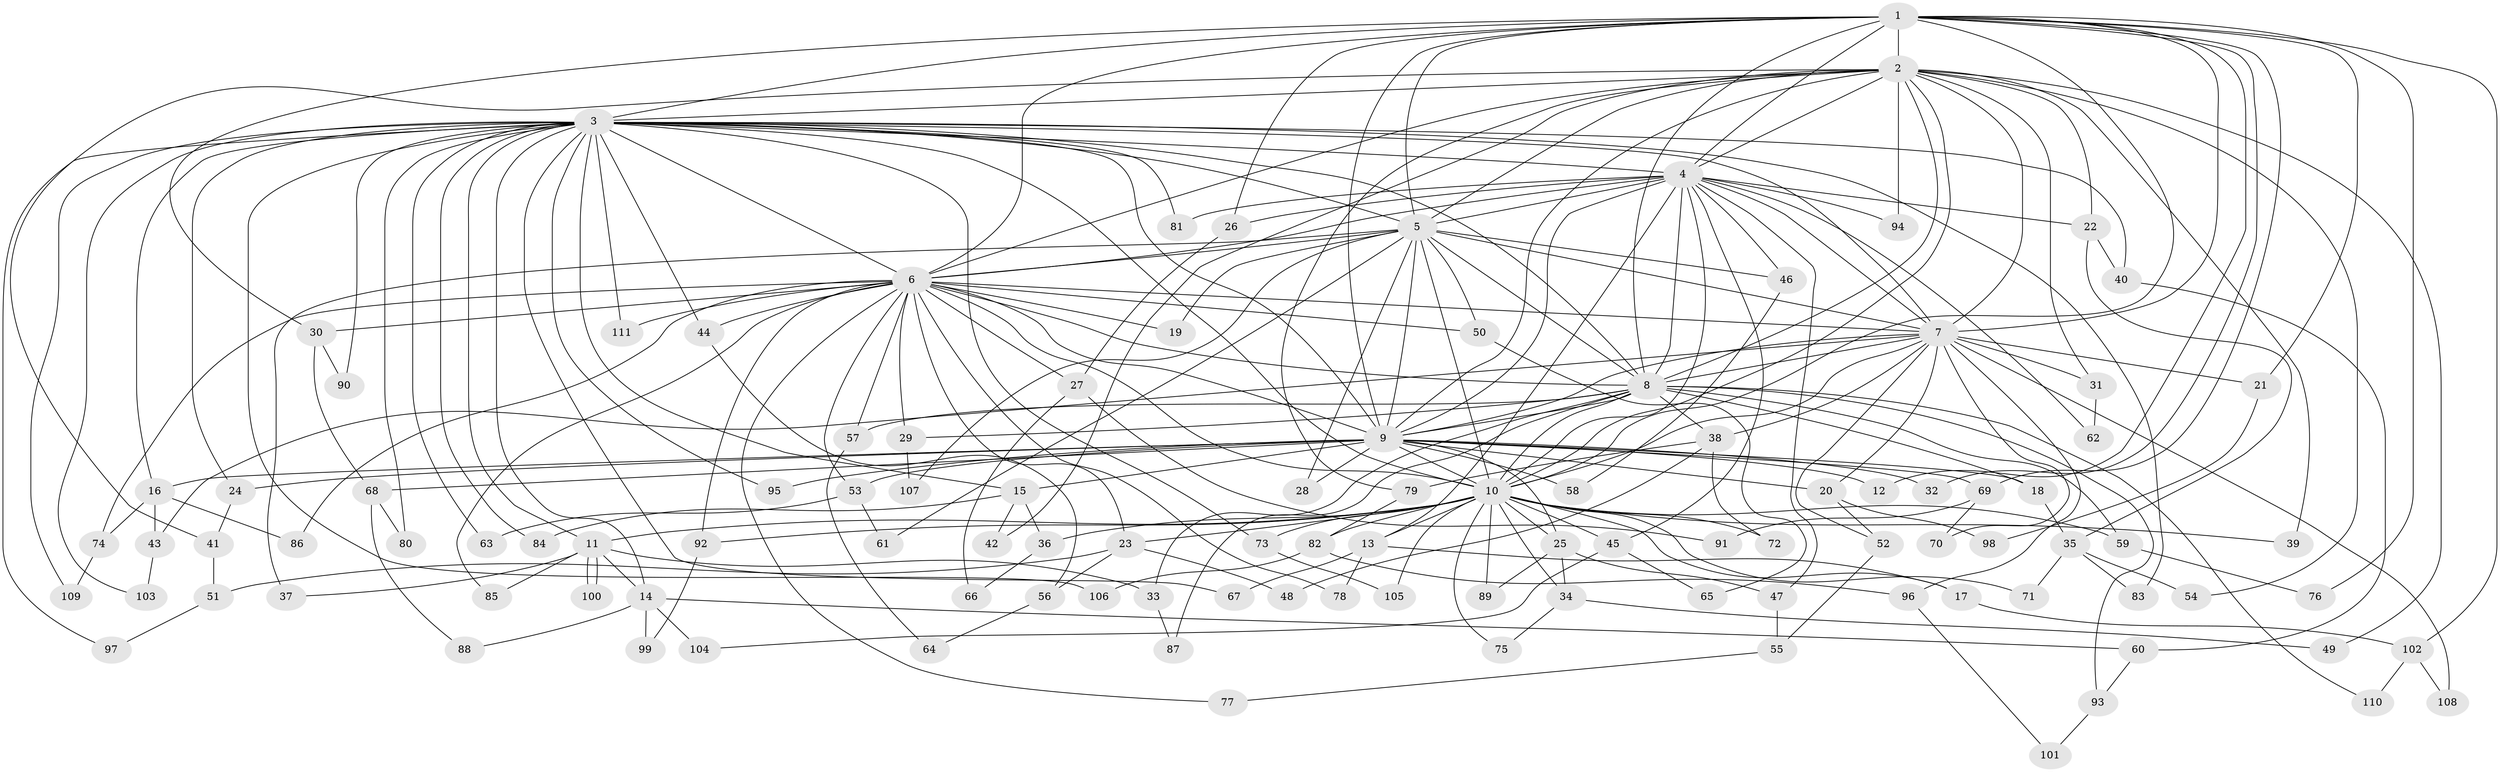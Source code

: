 // coarse degree distribution, {13: 0.02857142857142857, 19: 0.02857142857142857, 10: 0.02857142857142857, 15: 0.02857142857142857, 17: 0.02857142857142857, 23: 0.02857142857142857, 18: 0.02857142857142857, 5: 0.05714285714285714, 6: 0.08571428571428572, 3: 0.22857142857142856, 7: 0.02857142857142857, 4: 0.3142857142857143, 2: 0.08571428571428572}
// Generated by graph-tools (version 1.1) at 2025/49/03/04/25 22:49:53]
// undirected, 111 vertices, 247 edges
graph export_dot {
  node [color=gray90,style=filled];
  1;
  2;
  3;
  4;
  5;
  6;
  7;
  8;
  9;
  10;
  11;
  12;
  13;
  14;
  15;
  16;
  17;
  18;
  19;
  20;
  21;
  22;
  23;
  24;
  25;
  26;
  27;
  28;
  29;
  30;
  31;
  32;
  33;
  34;
  35;
  36;
  37;
  38;
  39;
  40;
  41;
  42;
  43;
  44;
  45;
  46;
  47;
  48;
  49;
  50;
  51;
  52;
  53;
  54;
  55;
  56;
  57;
  58;
  59;
  60;
  61;
  62;
  63;
  64;
  65;
  66;
  67;
  68;
  69;
  70;
  71;
  72;
  73;
  74;
  75;
  76;
  77;
  78;
  79;
  80;
  81;
  82;
  83;
  84;
  85;
  86;
  87;
  88;
  89;
  90;
  91;
  92;
  93;
  94;
  95;
  96;
  97;
  98;
  99;
  100;
  101;
  102;
  103;
  104;
  105;
  106;
  107;
  108;
  109;
  110;
  111;
  1 -- 2;
  1 -- 3;
  1 -- 4;
  1 -- 5;
  1 -- 6;
  1 -- 7;
  1 -- 8;
  1 -- 9;
  1 -- 10;
  1 -- 12;
  1 -- 21;
  1 -- 26;
  1 -- 30;
  1 -- 32;
  1 -- 69;
  1 -- 76;
  1 -- 102;
  2 -- 3;
  2 -- 4;
  2 -- 5;
  2 -- 6;
  2 -- 7;
  2 -- 8;
  2 -- 9;
  2 -- 10;
  2 -- 22;
  2 -- 31;
  2 -- 39;
  2 -- 41;
  2 -- 42;
  2 -- 49;
  2 -- 54;
  2 -- 79;
  2 -- 94;
  3 -- 4;
  3 -- 5;
  3 -- 6;
  3 -- 7;
  3 -- 8;
  3 -- 9;
  3 -- 10;
  3 -- 11;
  3 -- 14;
  3 -- 15;
  3 -- 16;
  3 -- 24;
  3 -- 40;
  3 -- 44;
  3 -- 63;
  3 -- 67;
  3 -- 73;
  3 -- 80;
  3 -- 81;
  3 -- 83;
  3 -- 84;
  3 -- 90;
  3 -- 95;
  3 -- 97;
  3 -- 103;
  3 -- 106;
  3 -- 109;
  3 -- 111;
  4 -- 5;
  4 -- 6;
  4 -- 7;
  4 -- 8;
  4 -- 9;
  4 -- 10;
  4 -- 13;
  4 -- 22;
  4 -- 26;
  4 -- 45;
  4 -- 46;
  4 -- 47;
  4 -- 62;
  4 -- 81;
  4 -- 94;
  5 -- 6;
  5 -- 7;
  5 -- 8;
  5 -- 9;
  5 -- 10;
  5 -- 19;
  5 -- 28;
  5 -- 37;
  5 -- 46;
  5 -- 50;
  5 -- 61;
  5 -- 107;
  6 -- 7;
  6 -- 8;
  6 -- 9;
  6 -- 10;
  6 -- 19;
  6 -- 23;
  6 -- 27;
  6 -- 29;
  6 -- 30;
  6 -- 44;
  6 -- 50;
  6 -- 53;
  6 -- 57;
  6 -- 74;
  6 -- 77;
  6 -- 78;
  6 -- 85;
  6 -- 86;
  6 -- 92;
  6 -- 111;
  7 -- 8;
  7 -- 9;
  7 -- 10;
  7 -- 20;
  7 -- 21;
  7 -- 31;
  7 -- 38;
  7 -- 43;
  7 -- 52;
  7 -- 70;
  7 -- 96;
  7 -- 108;
  8 -- 9;
  8 -- 10;
  8 -- 18;
  8 -- 29;
  8 -- 33;
  8 -- 38;
  8 -- 57;
  8 -- 59;
  8 -- 87;
  8 -- 93;
  8 -- 110;
  9 -- 10;
  9 -- 12;
  9 -- 15;
  9 -- 16;
  9 -- 18;
  9 -- 20;
  9 -- 24;
  9 -- 25;
  9 -- 28;
  9 -- 32;
  9 -- 53;
  9 -- 58;
  9 -- 68;
  9 -- 69;
  9 -- 95;
  10 -- 11;
  10 -- 13;
  10 -- 17;
  10 -- 23;
  10 -- 25;
  10 -- 34;
  10 -- 36;
  10 -- 39;
  10 -- 45;
  10 -- 59;
  10 -- 71;
  10 -- 72;
  10 -- 73;
  10 -- 75;
  10 -- 82;
  10 -- 89;
  10 -- 92;
  10 -- 105;
  11 -- 14;
  11 -- 33;
  11 -- 37;
  11 -- 85;
  11 -- 100;
  11 -- 100;
  13 -- 17;
  13 -- 67;
  13 -- 78;
  14 -- 60;
  14 -- 88;
  14 -- 99;
  14 -- 104;
  15 -- 36;
  15 -- 42;
  15 -- 84;
  16 -- 43;
  16 -- 74;
  16 -- 86;
  17 -- 102;
  18 -- 35;
  20 -- 52;
  20 -- 98;
  21 -- 98;
  22 -- 35;
  22 -- 40;
  23 -- 48;
  23 -- 51;
  23 -- 56;
  24 -- 41;
  25 -- 34;
  25 -- 47;
  25 -- 89;
  26 -- 27;
  27 -- 66;
  27 -- 91;
  29 -- 107;
  30 -- 68;
  30 -- 90;
  31 -- 62;
  33 -- 87;
  34 -- 49;
  34 -- 75;
  35 -- 54;
  35 -- 71;
  35 -- 83;
  36 -- 66;
  38 -- 48;
  38 -- 72;
  38 -- 79;
  40 -- 60;
  41 -- 51;
  43 -- 103;
  44 -- 56;
  45 -- 65;
  45 -- 104;
  46 -- 58;
  47 -- 55;
  50 -- 65;
  51 -- 97;
  52 -- 55;
  53 -- 61;
  53 -- 63;
  55 -- 77;
  56 -- 64;
  57 -- 64;
  59 -- 76;
  60 -- 93;
  68 -- 80;
  68 -- 88;
  69 -- 70;
  69 -- 91;
  73 -- 105;
  74 -- 109;
  79 -- 82;
  82 -- 96;
  82 -- 106;
  92 -- 99;
  93 -- 101;
  96 -- 101;
  102 -- 108;
  102 -- 110;
}
